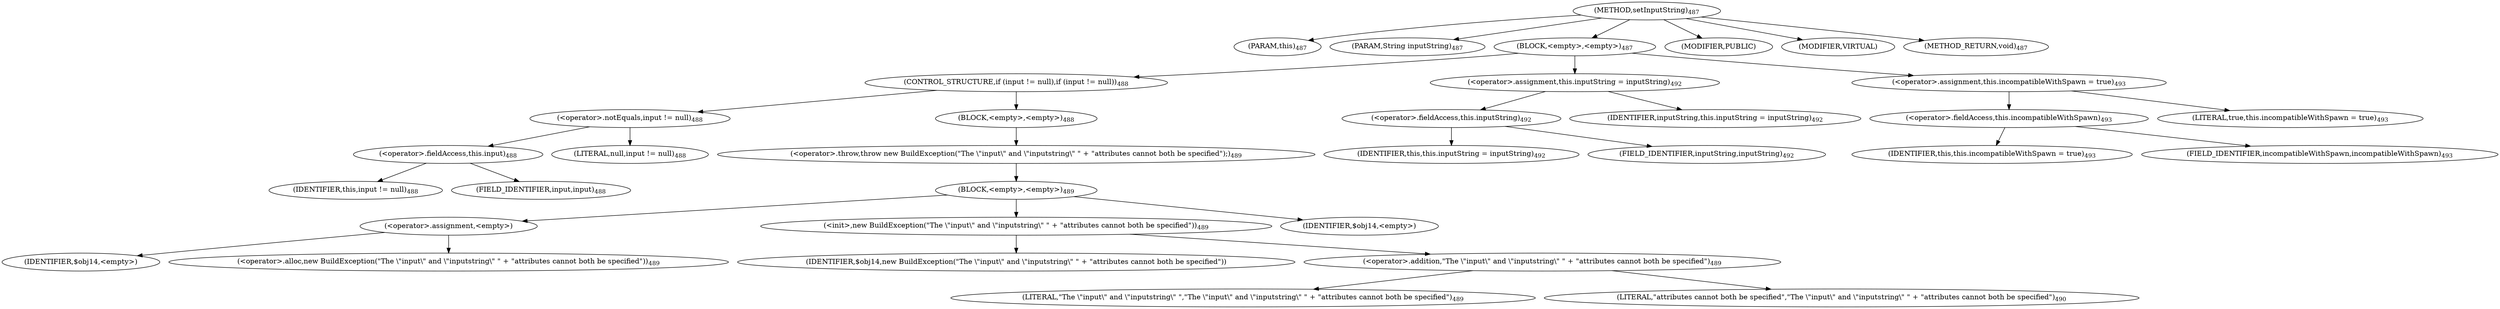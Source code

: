 digraph "setInputString" {  
"1162" [label = <(METHOD,setInputString)<SUB>487</SUB>> ]
"96" [label = <(PARAM,this)<SUB>487</SUB>> ]
"1163" [label = <(PARAM,String inputString)<SUB>487</SUB>> ]
"1164" [label = <(BLOCK,&lt;empty&gt;,&lt;empty&gt;)<SUB>487</SUB>> ]
"1165" [label = <(CONTROL_STRUCTURE,if (input != null),if (input != null))<SUB>488</SUB>> ]
"1166" [label = <(&lt;operator&gt;.notEquals,input != null)<SUB>488</SUB>> ]
"1167" [label = <(&lt;operator&gt;.fieldAccess,this.input)<SUB>488</SUB>> ]
"1168" [label = <(IDENTIFIER,this,input != null)<SUB>488</SUB>> ]
"1169" [label = <(FIELD_IDENTIFIER,input,input)<SUB>488</SUB>> ]
"1170" [label = <(LITERAL,null,input != null)<SUB>488</SUB>> ]
"1171" [label = <(BLOCK,&lt;empty&gt;,&lt;empty&gt;)<SUB>488</SUB>> ]
"1172" [label = <(&lt;operator&gt;.throw,throw new BuildException(&quot;The \&quot;input\&quot; and \&quot;inputstring\&quot; &quot; + &quot;attributes cannot both be specified&quot;);)<SUB>489</SUB>> ]
"1173" [label = <(BLOCK,&lt;empty&gt;,&lt;empty&gt;)<SUB>489</SUB>> ]
"1174" [label = <(&lt;operator&gt;.assignment,&lt;empty&gt;)> ]
"1175" [label = <(IDENTIFIER,$obj14,&lt;empty&gt;)> ]
"1176" [label = <(&lt;operator&gt;.alloc,new BuildException(&quot;The \&quot;input\&quot; and \&quot;inputstring\&quot; &quot; + &quot;attributes cannot both be specified&quot;))<SUB>489</SUB>> ]
"1177" [label = <(&lt;init&gt;,new BuildException(&quot;The \&quot;input\&quot; and \&quot;inputstring\&quot; &quot; + &quot;attributes cannot both be specified&quot;))<SUB>489</SUB>> ]
"1178" [label = <(IDENTIFIER,$obj14,new BuildException(&quot;The \&quot;input\&quot; and \&quot;inputstring\&quot; &quot; + &quot;attributes cannot both be specified&quot;))> ]
"1179" [label = <(&lt;operator&gt;.addition,&quot;The \&quot;input\&quot; and \&quot;inputstring\&quot; &quot; + &quot;attributes cannot both be specified&quot;)<SUB>489</SUB>> ]
"1180" [label = <(LITERAL,&quot;The \&quot;input\&quot; and \&quot;inputstring\&quot; &quot;,&quot;The \&quot;input\&quot; and \&quot;inputstring\&quot; &quot; + &quot;attributes cannot both be specified&quot;)<SUB>489</SUB>> ]
"1181" [label = <(LITERAL,&quot;attributes cannot both be specified&quot;,&quot;The \&quot;input\&quot; and \&quot;inputstring\&quot; &quot; + &quot;attributes cannot both be specified&quot;)<SUB>490</SUB>> ]
"1182" [label = <(IDENTIFIER,$obj14,&lt;empty&gt;)> ]
"1183" [label = <(&lt;operator&gt;.assignment,this.inputString = inputString)<SUB>492</SUB>> ]
"1184" [label = <(&lt;operator&gt;.fieldAccess,this.inputString)<SUB>492</SUB>> ]
"95" [label = <(IDENTIFIER,this,this.inputString = inputString)<SUB>492</SUB>> ]
"1185" [label = <(FIELD_IDENTIFIER,inputString,inputString)<SUB>492</SUB>> ]
"1186" [label = <(IDENTIFIER,inputString,this.inputString = inputString)<SUB>492</SUB>> ]
"1187" [label = <(&lt;operator&gt;.assignment,this.incompatibleWithSpawn = true)<SUB>493</SUB>> ]
"1188" [label = <(&lt;operator&gt;.fieldAccess,this.incompatibleWithSpawn)<SUB>493</SUB>> ]
"1189" [label = <(IDENTIFIER,this,this.incompatibleWithSpawn = true)<SUB>493</SUB>> ]
"1190" [label = <(FIELD_IDENTIFIER,incompatibleWithSpawn,incompatibleWithSpawn)<SUB>493</SUB>> ]
"1191" [label = <(LITERAL,true,this.incompatibleWithSpawn = true)<SUB>493</SUB>> ]
"1192" [label = <(MODIFIER,PUBLIC)> ]
"1193" [label = <(MODIFIER,VIRTUAL)> ]
"1194" [label = <(METHOD_RETURN,void)<SUB>487</SUB>> ]
  "1162" -> "96" 
  "1162" -> "1163" 
  "1162" -> "1164" 
  "1162" -> "1192" 
  "1162" -> "1193" 
  "1162" -> "1194" 
  "1164" -> "1165" 
  "1164" -> "1183" 
  "1164" -> "1187" 
  "1165" -> "1166" 
  "1165" -> "1171" 
  "1166" -> "1167" 
  "1166" -> "1170" 
  "1167" -> "1168" 
  "1167" -> "1169" 
  "1171" -> "1172" 
  "1172" -> "1173" 
  "1173" -> "1174" 
  "1173" -> "1177" 
  "1173" -> "1182" 
  "1174" -> "1175" 
  "1174" -> "1176" 
  "1177" -> "1178" 
  "1177" -> "1179" 
  "1179" -> "1180" 
  "1179" -> "1181" 
  "1183" -> "1184" 
  "1183" -> "1186" 
  "1184" -> "95" 
  "1184" -> "1185" 
  "1187" -> "1188" 
  "1187" -> "1191" 
  "1188" -> "1189" 
  "1188" -> "1190" 
}
